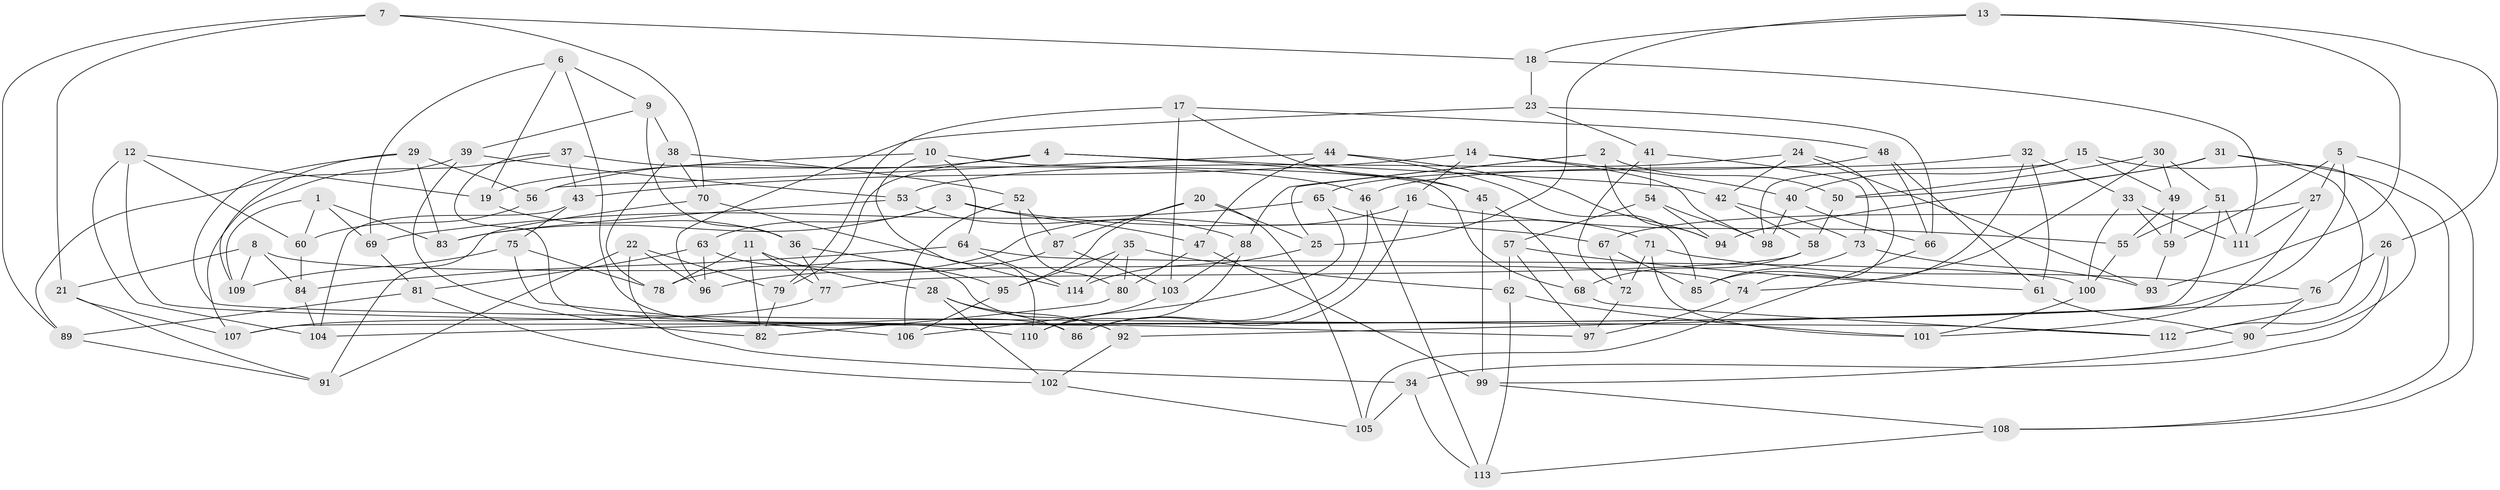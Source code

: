 // coarse degree distribution, {6: 0.4794520547945205, 4: 0.410958904109589, 5: 0.0684931506849315, 3: 0.0410958904109589}
// Generated by graph-tools (version 1.1) at 2025/52/02/27/25 19:52:35]
// undirected, 114 vertices, 228 edges
graph export_dot {
graph [start="1"]
  node [color=gray90,style=filled];
  1;
  2;
  3;
  4;
  5;
  6;
  7;
  8;
  9;
  10;
  11;
  12;
  13;
  14;
  15;
  16;
  17;
  18;
  19;
  20;
  21;
  22;
  23;
  24;
  25;
  26;
  27;
  28;
  29;
  30;
  31;
  32;
  33;
  34;
  35;
  36;
  37;
  38;
  39;
  40;
  41;
  42;
  43;
  44;
  45;
  46;
  47;
  48;
  49;
  50;
  51;
  52;
  53;
  54;
  55;
  56;
  57;
  58;
  59;
  60;
  61;
  62;
  63;
  64;
  65;
  66;
  67;
  68;
  69;
  70;
  71;
  72;
  73;
  74;
  75;
  76;
  77;
  78;
  79;
  80;
  81;
  82;
  83;
  84;
  85;
  86;
  87;
  88;
  89;
  90;
  91;
  92;
  93;
  94;
  95;
  96;
  97;
  98;
  99;
  100;
  101;
  102;
  103;
  104;
  105;
  106;
  107;
  108;
  109;
  110;
  111;
  112;
  113;
  114;
  1 -- 83;
  1 -- 60;
  1 -- 69;
  1 -- 109;
  2 -- 94;
  2 -- 50;
  2 -- 88;
  2 -- 25;
  3 -- 47;
  3 -- 83;
  3 -- 63;
  3 -- 67;
  4 -- 56;
  4 -- 79;
  4 -- 42;
  4 -- 45;
  5 -- 59;
  5 -- 27;
  5 -- 108;
  5 -- 104;
  6 -- 9;
  6 -- 86;
  6 -- 69;
  6 -- 19;
  7 -- 70;
  7 -- 89;
  7 -- 18;
  7 -- 21;
  8 -- 84;
  8 -- 21;
  8 -- 74;
  8 -- 109;
  9 -- 39;
  9 -- 38;
  9 -- 36;
  10 -- 19;
  10 -- 110;
  10 -- 64;
  10 -- 68;
  11 -- 78;
  11 -- 77;
  11 -- 28;
  11 -- 82;
  12 -- 19;
  12 -- 97;
  12 -- 60;
  12 -- 104;
  13 -- 18;
  13 -- 93;
  13 -- 26;
  13 -- 25;
  14 -- 16;
  14 -- 98;
  14 -- 40;
  14 -- 43;
  15 -- 40;
  15 -- 90;
  15 -- 98;
  15 -- 49;
  16 -- 78;
  16 -- 55;
  16 -- 86;
  17 -- 103;
  17 -- 79;
  17 -- 48;
  17 -- 45;
  18 -- 23;
  18 -- 111;
  19 -- 36;
  20 -- 25;
  20 -- 87;
  20 -- 95;
  20 -- 105;
  21 -- 107;
  21 -- 91;
  22 -- 79;
  22 -- 91;
  22 -- 96;
  22 -- 34;
  23 -- 66;
  23 -- 96;
  23 -- 41;
  24 -- 42;
  24 -- 74;
  24 -- 93;
  24 -- 53;
  25 -- 114;
  26 -- 112;
  26 -- 76;
  26 -- 34;
  27 -- 111;
  27 -- 101;
  27 -- 67;
  28 -- 102;
  28 -- 92;
  28 -- 86;
  29 -- 83;
  29 -- 56;
  29 -- 109;
  29 -- 112;
  30 -- 49;
  30 -- 74;
  30 -- 51;
  30 -- 50;
  31 -- 112;
  31 -- 50;
  31 -- 108;
  31 -- 94;
  32 -- 61;
  32 -- 85;
  32 -- 33;
  32 -- 46;
  33 -- 111;
  33 -- 59;
  33 -- 100;
  34 -- 113;
  34 -- 105;
  35 -- 114;
  35 -- 95;
  35 -- 80;
  35 -- 62;
  36 -- 95;
  36 -- 77;
  37 -- 110;
  37 -- 107;
  37 -- 46;
  37 -- 43;
  38 -- 78;
  38 -- 52;
  38 -- 70;
  39 -- 89;
  39 -- 53;
  39 -- 82;
  40 -- 98;
  40 -- 66;
  41 -- 73;
  41 -- 72;
  41 -- 54;
  42 -- 73;
  42 -- 58;
  43 -- 104;
  43 -- 75;
  44 -- 47;
  44 -- 56;
  44 -- 94;
  44 -- 85;
  45 -- 99;
  45 -- 68;
  46 -- 86;
  46 -- 113;
  47 -- 99;
  47 -- 80;
  48 -- 65;
  48 -- 61;
  48 -- 66;
  49 -- 55;
  49 -- 59;
  50 -- 58;
  51 -- 111;
  51 -- 107;
  51 -- 55;
  52 -- 87;
  52 -- 106;
  52 -- 80;
  53 -- 88;
  53 -- 83;
  54 -- 57;
  54 -- 94;
  54 -- 98;
  55 -- 100;
  56 -- 60;
  57 -- 62;
  57 -- 97;
  57 -- 61;
  58 -- 68;
  58 -- 77;
  59 -- 93;
  60 -- 84;
  61 -- 90;
  62 -- 101;
  62 -- 113;
  63 -- 81;
  63 -- 96;
  63 -- 92;
  64 -- 84;
  64 -- 114;
  64 -- 100;
  65 -- 71;
  65 -- 69;
  65 -- 106;
  66 -- 105;
  67 -- 85;
  67 -- 72;
  68 -- 112;
  69 -- 81;
  70 -- 91;
  70 -- 114;
  71 -- 101;
  71 -- 72;
  71 -- 76;
  72 -- 97;
  73 -- 93;
  73 -- 85;
  74 -- 97;
  75 -- 109;
  75 -- 78;
  75 -- 106;
  76 -- 90;
  76 -- 92;
  77 -- 107;
  79 -- 82;
  80 -- 82;
  81 -- 102;
  81 -- 89;
  84 -- 104;
  87 -- 103;
  87 -- 96;
  88 -- 110;
  88 -- 103;
  89 -- 91;
  90 -- 99;
  92 -- 102;
  95 -- 106;
  99 -- 108;
  100 -- 101;
  102 -- 105;
  103 -- 110;
  108 -- 113;
}
